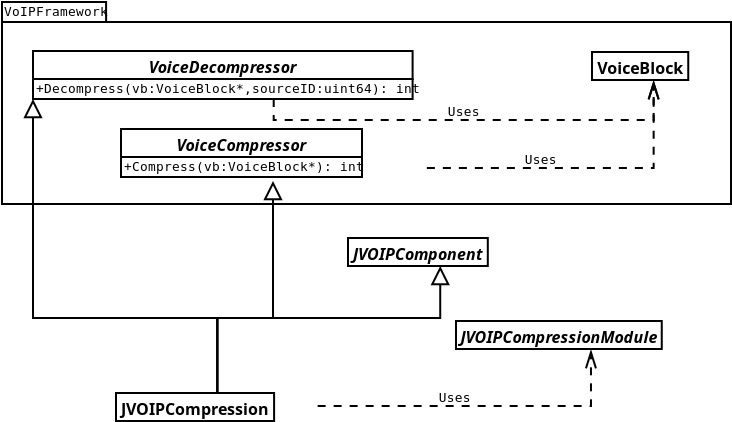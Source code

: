 <?xml version="1.0"?>
<diagram xmlns:dia="http://www.lysator.liu.se/~alla/dia/">
  <diagramdata>
    <attribute name="background">
      <color val="#ffffff"/>
    </attribute>
    <attribute name="paper">
      <composite type="paper">
        <attribute name="name">
          <string>#A4#</string>
        </attribute>
        <attribute name="tmargin">
          <real val="2.82"/>
        </attribute>
        <attribute name="bmargin">
          <real val="2.82"/>
        </attribute>
        <attribute name="lmargin">
          <real val="2.82"/>
        </attribute>
        <attribute name="rmargin">
          <real val="2.82"/>
        </attribute>
        <attribute name="is_portrait">
          <boolean val="true"/>
        </attribute>
        <attribute name="scaling">
          <real val="1"/>
        </attribute>
        <attribute name="fitto">
          <boolean val="false"/>
        </attribute>
      </composite>
    </attribute>
    <attribute name="grid">
      <composite type="grid">
        <attribute name="width_x">
          <real val="1"/>
        </attribute>
        <attribute name="width_y">
          <real val="1"/>
        </attribute>
        <attribute name="visible_x">
          <int val="1"/>
        </attribute>
        <attribute name="visible_y">
          <int val="1"/>
        </attribute>
      </composite>
    </attribute>
    <attribute name="guides">
      <composite type="guides">
        <attribute name="hguides"/>
        <attribute name="vguides"/>
      </composite>
    </attribute>
  </diagramdata>
  <layer name="Background" visible="true">
    <object type="UML - LargePackage" version="0" id="O0">
      <attribute name="obj_pos">
        <point val="1.75,4"/>
      </attribute>
      <attribute name="obj_bb">
        <rectangle val="1.7,2.15;38.25,13.15"/>
      </attribute>
      <attribute name="elem_corner">
        <point val="1.75,4"/>
      </attribute>
      <attribute name="elem_width">
        <real val="36.45"/>
      </attribute>
      <attribute name="elem_height">
        <real val="9.1"/>
      </attribute>
      <attribute name="name">
        <string>#VoIPFramework#</string>
      </attribute>
      <attribute name="stereotype">
        <string/>
      </attribute>
    </object>
    <object type="UML - Class" version="0" id="O1">
      <attribute name="obj_pos">
        <point val="7.7,9.35"/>
      </attribute>
      <attribute name="obj_bb">
        <rectangle val="7.65,9.3;23.094,11.8"/>
      </attribute>
      <attribute name="elem_corner">
        <point val="7.7,9.35"/>
      </attribute>
      <attribute name="elem_width">
        <real val="15.344"/>
      </attribute>
      <attribute name="elem_height">
        <real val="2.4"/>
      </attribute>
      <attribute name="name">
        <string>#VoiceCompressor#</string>
      </attribute>
      <attribute name="stereotype">
        <string/>
      </attribute>
      <attribute name="abstract">
        <boolean val="true"/>
      </attribute>
      <attribute name="suppress_attributes">
        <boolean val="false"/>
      </attribute>
      <attribute name="suppress_operations">
        <boolean val="false"/>
      </attribute>
      <attribute name="visible_attributes">
        <boolean val="false"/>
      </attribute>
      <attribute name="visible_operations">
        <boolean val="true"/>
      </attribute>
      <attribute name="attributes"/>
      <attribute name="operations">
        <composite type="umloperation">
          <attribute name="name">
            <string>#Compress#</string>
          </attribute>
          <attribute name="type">
            <string>#int#</string>
          </attribute>
          <attribute name="visibility">
            <enum val="0"/>
          </attribute>
          <attribute name="abstract">
            <boolean val="true"/>
          </attribute>
          <attribute name="class_scope">
            <boolean val="false"/>
          </attribute>
          <attribute name="parameters">
            <composite type="umlparameter">
              <attribute name="name">
                <string>#vb#</string>
              </attribute>
              <attribute name="type">
                <string>#VoiceBlock*#</string>
              </attribute>
              <attribute name="value">
                <string/>
              </attribute>
              <attribute name="kind">
                <enum val="0"/>
              </attribute>
            </composite>
          </attribute>
        </composite>
      </attribute>
      <attribute name="template">
        <boolean val="false"/>
      </attribute>
      <attribute name="templates"/>
    </object>
    <object type="UML - Class" version="0" id="O2">
      <attribute name="obj_pos">
        <point val="3.3,5.45"/>
      </attribute>
      <attribute name="obj_bb">
        <rectangle val="3.25,5.4;27.42,7.9"/>
      </attribute>
      <attribute name="elem_corner">
        <point val="3.3,5.45"/>
      </attribute>
      <attribute name="elem_width">
        <real val="24.07"/>
      </attribute>
      <attribute name="elem_height">
        <real val="2.4"/>
      </attribute>
      <attribute name="name">
        <string>#VoiceDecompressor#</string>
      </attribute>
      <attribute name="stereotype">
        <string/>
      </attribute>
      <attribute name="abstract">
        <boolean val="true"/>
      </attribute>
      <attribute name="suppress_attributes">
        <boolean val="false"/>
      </attribute>
      <attribute name="suppress_operations">
        <boolean val="false"/>
      </attribute>
      <attribute name="visible_attributes">
        <boolean val="false"/>
      </attribute>
      <attribute name="visible_operations">
        <boolean val="true"/>
      </attribute>
      <attribute name="attributes"/>
      <attribute name="operations">
        <composite type="umloperation">
          <attribute name="name">
            <string>#Decompress#</string>
          </attribute>
          <attribute name="type">
            <string>#int#</string>
          </attribute>
          <attribute name="visibility">
            <enum val="0"/>
          </attribute>
          <attribute name="abstract">
            <boolean val="true"/>
          </attribute>
          <attribute name="class_scope">
            <boolean val="false"/>
          </attribute>
          <attribute name="parameters">
            <composite type="umlparameter">
              <attribute name="name">
                <string>#vb#</string>
              </attribute>
              <attribute name="type">
                <string>#VoiceBlock*#</string>
              </attribute>
              <attribute name="value">
                <string/>
              </attribute>
              <attribute name="kind">
                <enum val="0"/>
              </attribute>
            </composite>
            <composite type="umlparameter">
              <attribute name="name">
                <string>#sourceID#</string>
              </attribute>
              <attribute name="type">
                <string>#uint64#</string>
              </attribute>
              <attribute name="value">
                <string/>
              </attribute>
              <attribute name="kind">
                <enum val="0"/>
              </attribute>
            </composite>
          </attribute>
        </composite>
      </attribute>
      <attribute name="template">
        <boolean val="false"/>
      </attribute>
      <attribute name="templates"/>
    </object>
    <object type="UML - Class" version="0" id="O3">
      <attribute name="obj_pos">
        <point val="31.25,5.5"/>
      </attribute>
      <attribute name="obj_bb">
        <rectangle val="31.2,5.45;37.463,6.95"/>
      </attribute>
      <attribute name="elem_corner">
        <point val="31.25,5.5"/>
      </attribute>
      <attribute name="elem_width">
        <real val="6.163"/>
      </attribute>
      <attribute name="elem_height">
        <real val="1.4"/>
      </attribute>
      <attribute name="name">
        <string>#VoiceBlock#</string>
      </attribute>
      <attribute name="stereotype">
        <string/>
      </attribute>
      <attribute name="abstract">
        <boolean val="false"/>
      </attribute>
      <attribute name="suppress_attributes">
        <boolean val="false"/>
      </attribute>
      <attribute name="suppress_operations">
        <boolean val="false"/>
      </attribute>
      <attribute name="visible_attributes">
        <boolean val="false"/>
      </attribute>
      <attribute name="visible_operations">
        <boolean val="false"/>
      </attribute>
      <attribute name="attributes"/>
      <attribute name="operations"/>
      <attribute name="template">
        <boolean val="false"/>
      </attribute>
      <attribute name="templates"/>
    </object>
    <object type="UML - Dependency" version="0" id="O4">
      <attribute name="obj_pos">
        <point val="23.044,11.25"/>
      </attribute>
      <attribute name="obj_bb">
        <rectangle val="22.194,6.05;35.182,12.15"/>
      </attribute>
      <attribute name="orth_points">
        <point val="23.044,11.25"/>
        <point val="23.044,11.3"/>
        <point val="34.332,11.3"/>
        <point val="34.332,6.9"/>
      </attribute>
      <attribute name="orth_orient">
        <enum val="1"/>
        <enum val="0"/>
        <enum val="1"/>
      </attribute>
      <attribute name="draw_arrow">
        <boolean val="true"/>
      </attribute>
      <attribute name="name">
        <string>#Uses#</string>
      </attribute>
      <attribute name="stereotype">
        <string/>
      </attribute>
      <connections>
        <connection handle="0" to="O1" connection="9"/>
        <connection handle="1" to="O3" connection="6"/>
      </connections>
    </object>
    <object type="UML - Dependency" version="0" id="O5">
      <attribute name="obj_pos">
        <point val="15.335,7.85"/>
      </attribute>
      <attribute name="obj_bb">
        <rectangle val="14.485,6.05;35.182,9.75"/>
      </attribute>
      <attribute name="orth_points">
        <point val="15.335,7.85"/>
        <point val="15.335,8.9"/>
        <point val="34.332,8.9"/>
        <point val="34.332,6.9"/>
      </attribute>
      <attribute name="orth_orient">
        <enum val="1"/>
        <enum val="0"/>
        <enum val="1"/>
      </attribute>
      <attribute name="draw_arrow">
        <boolean val="true"/>
      </attribute>
      <attribute name="name">
        <string>#Uses#</string>
      </attribute>
      <attribute name="stereotype">
        <string/>
      </attribute>
      <connections>
        <connection handle="0" to="O2" connection="6"/>
        <connection handle="1" to="O3" connection="6"/>
      </connections>
    </object>
    <object type="UML - Class" version="0" id="O6">
      <attribute name="obj_pos">
        <point val="7.45,22.55"/>
      </attribute>
      <attribute name="obj_bb">
        <rectangle val="7.4,22.5;17.632,24"/>
      </attribute>
      <attribute name="elem_corner">
        <point val="7.45,22.55"/>
      </attribute>
      <attribute name="elem_width">
        <real val="10.132"/>
      </attribute>
      <attribute name="elem_height">
        <real val="1.4"/>
      </attribute>
      <attribute name="name">
        <string>#JVOIPCompression#</string>
      </attribute>
      <attribute name="stereotype">
        <string/>
      </attribute>
      <attribute name="abstract">
        <boolean val="false"/>
      </attribute>
      <attribute name="suppress_attributes">
        <boolean val="false"/>
      </attribute>
      <attribute name="suppress_operations">
        <boolean val="false"/>
      </attribute>
      <attribute name="visible_attributes">
        <boolean val="false"/>
      </attribute>
      <attribute name="visible_operations">
        <boolean val="false"/>
      </attribute>
      <attribute name="attributes"/>
      <attribute name="operations"/>
      <attribute name="template">
        <boolean val="false"/>
      </attribute>
      <attribute name="templates"/>
    </object>
    <object type="UML - Class" version="0" id="O7">
      <attribute name="obj_pos">
        <point val="19.05,14.8"/>
      </attribute>
      <attribute name="obj_bb">
        <rectangle val="19,14.75;28.323,16.25"/>
      </attribute>
      <attribute name="elem_corner">
        <point val="19.05,14.8"/>
      </attribute>
      <attribute name="elem_width">
        <real val="9.223"/>
      </attribute>
      <attribute name="elem_height">
        <real val="1.4"/>
      </attribute>
      <attribute name="name">
        <string>#JVOIPComponent#</string>
      </attribute>
      <attribute name="stereotype">
        <string/>
      </attribute>
      <attribute name="abstract">
        <boolean val="true"/>
      </attribute>
      <attribute name="suppress_attributes">
        <boolean val="false"/>
      </attribute>
      <attribute name="suppress_operations">
        <boolean val="false"/>
      </attribute>
      <attribute name="visible_attributes">
        <boolean val="false"/>
      </attribute>
      <attribute name="visible_operations">
        <boolean val="false"/>
      </attribute>
      <attribute name="attributes"/>
      <attribute name="operations"/>
      <attribute name="template">
        <boolean val="false"/>
      </attribute>
      <attribute name="templates"/>
    </object>
    <object type="UML - Generalization" version="0" id="O8">
      <attribute name="obj_pos">
        <point val="3.3,7.85"/>
      </attribute>
      <attribute name="obj_bb">
        <rectangle val="2.45,7;13.366,23.4"/>
      </attribute>
      <attribute name="orth_points">
        <point val="3.3,7.85"/>
        <point val="3.3,18.8"/>
        <point val="12.516,18.8"/>
        <point val="12.516,22.55"/>
      </attribute>
      <attribute name="orth_orient">
        <enum val="1"/>
        <enum val="0"/>
        <enum val="1"/>
      </attribute>
      <attribute name="name">
        <string/>
      </attribute>
      <attribute name="stereotype">
        <string/>
      </attribute>
      <connections>
        <connection handle="0" to="O2" connection="5"/>
        <connection handle="1" to="O6" connection="1"/>
      </connections>
    </object>
    <object type="UML - Generalization" version="0" id="O9">
      <attribute name="obj_pos">
        <point val="15.3,11.95"/>
      </attribute>
      <attribute name="obj_bb">
        <rectangle val="11.666,11.1;16.15,23.4"/>
      </attribute>
      <attribute name="orth_points">
        <point val="15.3,11.95"/>
        <point val="15.3,18.8"/>
        <point val="12.516,18.8"/>
        <point val="12.516,22.55"/>
      </attribute>
      <attribute name="orth_orient">
        <enum val="1"/>
        <enum val="0"/>
        <enum val="1"/>
      </attribute>
      <attribute name="name">
        <string/>
      </attribute>
      <attribute name="stereotype">
        <string/>
      </attribute>
      <connections>
        <connection handle="1" to="O6" connection="1"/>
      </connections>
    </object>
    <object type="UML - Generalization" version="0" id="O10">
      <attribute name="obj_pos">
        <point val="23.662,16.2"/>
      </attribute>
      <attribute name="obj_bb">
        <rectangle val="11.666,15.35;24.512,23.4"/>
      </attribute>
      <attribute name="orth_points">
        <point val="23.662,16.2"/>
        <point val="23.662,18.8"/>
        <point val="12.516,18.8"/>
        <point val="12.516,22.55"/>
      </attribute>
      <attribute name="orth_orient">
        <enum val="1"/>
        <enum val="0"/>
        <enum val="1"/>
      </attribute>
      <attribute name="name">
        <string/>
      </attribute>
      <attribute name="stereotype">
        <string/>
      </attribute>
      <connections>
        <connection handle="0" to="O7" connection="6"/>
        <connection handle="1" to="O6" connection="1"/>
      </connections>
    </object>
    <object type="UML - Class" version="0" id="O11">
      <attribute name="obj_pos">
        <point val="24.45,18.95"/>
      </attribute>
      <attribute name="obj_bb">
        <rectangle val="24.4,18.9;37.996,20.4"/>
      </attribute>
      <attribute name="elem_corner">
        <point val="24.45,18.95"/>
      </attribute>
      <attribute name="elem_width">
        <real val="13.496"/>
      </attribute>
      <attribute name="elem_height">
        <real val="1.4"/>
      </attribute>
      <attribute name="name">
        <string>#JVOIPCompressionModule#</string>
      </attribute>
      <attribute name="stereotype">
        <string/>
      </attribute>
      <attribute name="abstract">
        <boolean val="true"/>
      </attribute>
      <attribute name="suppress_attributes">
        <boolean val="false"/>
      </attribute>
      <attribute name="suppress_operations">
        <boolean val="false"/>
      </attribute>
      <attribute name="visible_attributes">
        <boolean val="false"/>
      </attribute>
      <attribute name="visible_operations">
        <boolean val="false"/>
      </attribute>
      <attribute name="attributes"/>
      <attribute name="operations"/>
      <attribute name="template">
        <boolean val="false"/>
      </attribute>
      <attribute name="templates"/>
    </object>
    <object type="UML - Dependency" version="0" id="O12">
      <attribute name="obj_pos">
        <point val="17.582,23.25"/>
      </attribute>
      <attribute name="obj_bb">
        <rectangle val="16.732,19.5;32.048,24.1"/>
      </attribute>
      <attribute name="orth_points">
        <point val="17.582,23.25"/>
        <point val="17.582,23.2"/>
        <point val="31.198,23.2"/>
        <point val="31.198,20.35"/>
      </attribute>
      <attribute name="orth_orient">
        <enum val="1"/>
        <enum val="0"/>
        <enum val="1"/>
      </attribute>
      <attribute name="draw_arrow">
        <boolean val="true"/>
      </attribute>
      <attribute name="name">
        <string>#Uses#</string>
      </attribute>
      <attribute name="stereotype">
        <string/>
      </attribute>
      <connections>
        <connection handle="0" to="O6" connection="4"/>
        <connection handle="1" to="O11" connection="6"/>
      </connections>
    </object>
  </layer>
</diagram>

